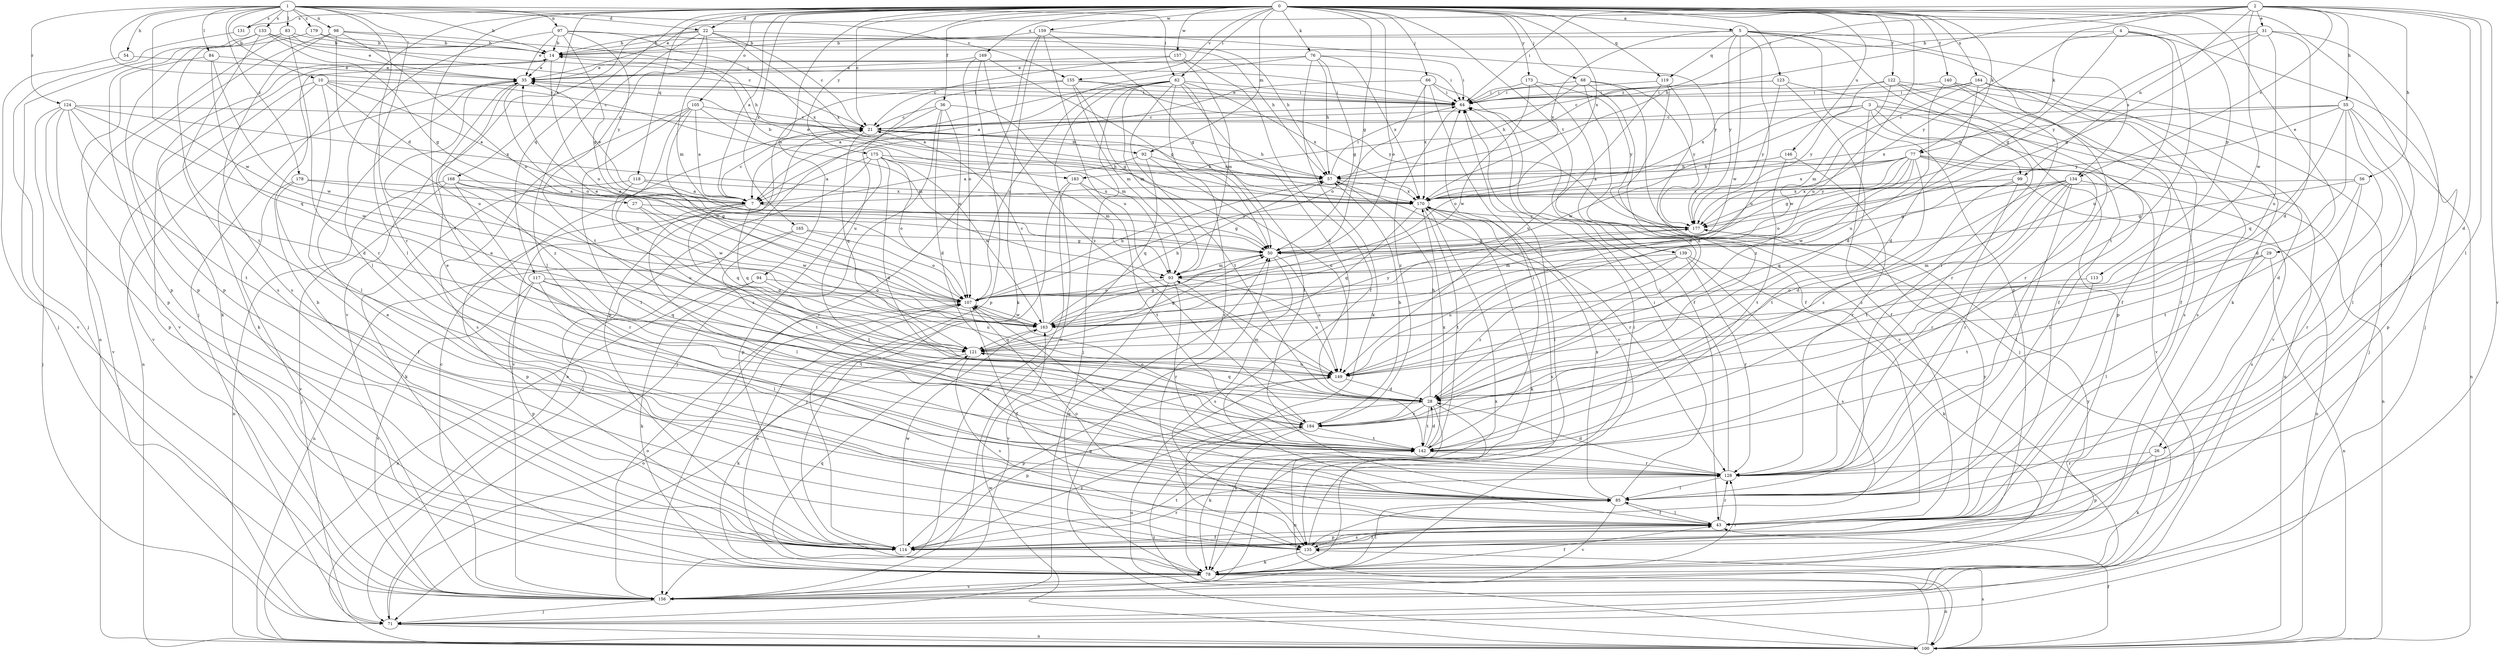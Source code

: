 strict digraph  {
0;
1;
2;
3;
4;
5;
7;
10;
14;
21;
22;
26;
27;
28;
29;
31;
35;
36;
43;
50;
54;
55;
56;
57;
62;
64;
66;
68;
71;
76;
77;
78;
83;
84;
85;
92;
93;
94;
97;
98;
99;
100;
105;
107;
113;
114;
117;
118;
119;
121;
122;
123;
124;
128;
131;
133;
134;
135;
139;
140;
142;
146;
149;
155;
156;
157;
159;
163;
164;
165;
168;
169;
170;
173;
175;
177;
178;
179;
183;
184;
0 -> 5  [label=a];
0 -> 7  [label=a];
0 -> 21  [label=c];
0 -> 22  [label=d];
0 -> 29  [label=e];
0 -> 36  [label=f];
0 -> 43  [label=f];
0 -> 50  [label=g];
0 -> 62  [label=i];
0 -> 66  [label=j];
0 -> 68  [label=j];
0 -> 71  [label=j];
0 -> 76  [label=k];
0 -> 77  [label=k];
0 -> 92  [label=m];
0 -> 94  [label=n];
0 -> 105  [label=o];
0 -> 107  [label=o];
0 -> 113  [label=p];
0 -> 117  [label=q];
0 -> 118  [label=q];
0 -> 119  [label=q];
0 -> 122  [label=r];
0 -> 123  [label=r];
0 -> 131  [label=s];
0 -> 139  [label=t];
0 -> 140  [label=t];
0 -> 142  [label=t];
0 -> 146  [label=u];
0 -> 149  [label=u];
0 -> 155  [label=v];
0 -> 157  [label=w];
0 -> 159  [label=w];
0 -> 164  [label=x];
0 -> 165  [label=x];
0 -> 168  [label=x];
0 -> 169  [label=x];
0 -> 170  [label=x];
0 -> 173  [label=y];
0 -> 175  [label=y];
1 -> 10  [label=b];
1 -> 14  [label=b];
1 -> 22  [label=d];
1 -> 54  [label=h];
1 -> 62  [label=i];
1 -> 83  [label=l];
1 -> 84  [label=l];
1 -> 85  [label=l];
1 -> 97  [label=n];
1 -> 98  [label=n];
1 -> 124  [label=r];
1 -> 128  [label=r];
1 -> 131  [label=s];
1 -> 133  [label=s];
1 -> 155  [label=v];
1 -> 163  [label=w];
1 -> 178  [label=z];
1 -> 179  [label=z];
1 -> 183  [label=z];
2 -> 26  [label=d];
2 -> 31  [label=e];
2 -> 35  [label=e];
2 -> 55  [label=h];
2 -> 56  [label=h];
2 -> 57  [label=h];
2 -> 64  [label=i];
2 -> 77  [label=k];
2 -> 85  [label=l];
2 -> 99  [label=n];
2 -> 134  [label=s];
2 -> 156  [label=v];
2 -> 163  [label=w];
2 -> 183  [label=z];
3 -> 21  [label=c];
3 -> 26  [label=d];
3 -> 43  [label=f];
3 -> 99  [label=n];
3 -> 100  [label=n];
3 -> 107  [label=o];
3 -> 156  [label=v];
3 -> 163  [label=w];
4 -> 14  [label=b];
4 -> 50  [label=g];
4 -> 71  [label=j];
4 -> 142  [label=t];
4 -> 149  [label=u];
4 -> 177  [label=y];
5 -> 14  [label=b];
5 -> 78  [label=k];
5 -> 85  [label=l];
5 -> 114  [label=p];
5 -> 119  [label=q];
5 -> 134  [label=s];
5 -> 149  [label=u];
5 -> 163  [label=w];
5 -> 170  [label=x];
5 -> 177  [label=y];
7 -> 21  [label=c];
7 -> 35  [label=e];
7 -> 50  [label=g];
7 -> 85  [label=l];
7 -> 114  [label=p];
7 -> 121  [label=q];
7 -> 142  [label=t];
10 -> 7  [label=a];
10 -> 21  [label=c];
10 -> 27  [label=d];
10 -> 64  [label=i];
10 -> 85  [label=l];
10 -> 100  [label=n];
10 -> 156  [label=v];
14 -> 35  [label=e];
14 -> 64  [label=i];
14 -> 78  [label=k];
14 -> 107  [label=o];
14 -> 156  [label=v];
21 -> 57  [label=h];
21 -> 92  [label=m];
21 -> 121  [label=q];
21 -> 156  [label=v];
21 -> 170  [label=x];
22 -> 14  [label=b];
22 -> 21  [label=c];
22 -> 57  [label=h];
22 -> 85  [label=l];
22 -> 93  [label=m];
22 -> 142  [label=t];
22 -> 156  [label=v];
22 -> 170  [label=x];
26 -> 78  [label=k];
26 -> 114  [label=p];
26 -> 128  [label=r];
27 -> 121  [label=q];
27 -> 163  [label=w];
27 -> 177  [label=y];
28 -> 57  [label=h];
28 -> 78  [label=k];
28 -> 93  [label=m];
28 -> 100  [label=n];
28 -> 114  [label=p];
28 -> 121  [label=q];
28 -> 142  [label=t];
28 -> 184  [label=z];
29 -> 85  [label=l];
29 -> 93  [label=m];
29 -> 100  [label=n];
29 -> 142  [label=t];
31 -> 14  [label=b];
31 -> 28  [label=d];
31 -> 43  [label=f];
31 -> 50  [label=g];
31 -> 149  [label=u];
31 -> 177  [label=y];
35 -> 64  [label=i];
35 -> 78  [label=k];
35 -> 107  [label=o];
35 -> 184  [label=z];
36 -> 21  [label=c];
36 -> 28  [label=d];
36 -> 71  [label=j];
36 -> 93  [label=m];
36 -> 100  [label=n];
36 -> 107  [label=o];
43 -> 85  [label=l];
43 -> 107  [label=o];
43 -> 114  [label=p];
43 -> 128  [label=r];
43 -> 135  [label=s];
43 -> 177  [label=y];
50 -> 93  [label=m];
50 -> 135  [label=s];
50 -> 149  [label=u];
54 -> 35  [label=e];
54 -> 156  [label=v];
55 -> 21  [label=c];
55 -> 28  [label=d];
55 -> 85  [label=l];
55 -> 100  [label=n];
55 -> 114  [label=p];
55 -> 121  [label=q];
55 -> 170  [label=x];
55 -> 177  [label=y];
56 -> 50  [label=g];
56 -> 128  [label=r];
56 -> 142  [label=t];
56 -> 170  [label=x];
57 -> 35  [label=e];
57 -> 64  [label=i];
57 -> 128  [label=r];
57 -> 170  [label=x];
62 -> 7  [label=a];
62 -> 28  [label=d];
62 -> 64  [label=i];
62 -> 71  [label=j];
62 -> 85  [label=l];
62 -> 93  [label=m];
62 -> 107  [label=o];
62 -> 135  [label=s];
62 -> 142  [label=t];
62 -> 156  [label=v];
62 -> 170  [label=x];
64 -> 21  [label=c];
64 -> 35  [label=e];
64 -> 184  [label=z];
66 -> 7  [label=a];
66 -> 43  [label=f];
66 -> 64  [label=i];
66 -> 107  [label=o];
66 -> 156  [label=v];
66 -> 170  [label=x];
68 -> 28  [label=d];
68 -> 57  [label=h];
68 -> 64  [label=i];
68 -> 71  [label=j];
68 -> 156  [label=v];
68 -> 177  [label=y];
71 -> 100  [label=n];
71 -> 107  [label=o];
76 -> 7  [label=a];
76 -> 35  [label=e];
76 -> 50  [label=g];
76 -> 57  [label=h];
76 -> 64  [label=i];
76 -> 78  [label=k];
76 -> 170  [label=x];
77 -> 7  [label=a];
77 -> 50  [label=g];
77 -> 57  [label=h];
77 -> 85  [label=l];
77 -> 100  [label=n];
77 -> 107  [label=o];
77 -> 128  [label=r];
77 -> 142  [label=t];
77 -> 163  [label=w];
77 -> 170  [label=x];
77 -> 177  [label=y];
78 -> 43  [label=f];
78 -> 50  [label=g];
78 -> 64  [label=i];
78 -> 85  [label=l];
78 -> 100  [label=n];
78 -> 107  [label=o];
78 -> 121  [label=q];
78 -> 128  [label=r];
78 -> 156  [label=v];
78 -> 177  [label=y];
83 -> 14  [label=b];
83 -> 64  [label=i];
83 -> 100  [label=n];
83 -> 114  [label=p];
83 -> 128  [label=r];
84 -> 35  [label=e];
84 -> 114  [label=p];
84 -> 121  [label=q];
84 -> 163  [label=w];
85 -> 43  [label=f];
85 -> 64  [label=i];
85 -> 156  [label=v];
85 -> 170  [label=x];
92 -> 7  [label=a];
92 -> 57  [label=h];
92 -> 121  [label=q];
92 -> 149  [label=u];
93 -> 107  [label=o];
93 -> 128  [label=r];
93 -> 149  [label=u];
93 -> 156  [label=v];
94 -> 78  [label=k];
94 -> 100  [label=n];
94 -> 107  [label=o];
94 -> 149  [label=u];
97 -> 14  [label=b];
97 -> 35  [label=e];
97 -> 50  [label=g];
97 -> 57  [label=h];
97 -> 85  [label=l];
97 -> 170  [label=x];
97 -> 177  [label=y];
98 -> 14  [label=b];
98 -> 57  [label=h];
98 -> 107  [label=o];
98 -> 114  [label=p];
98 -> 135  [label=s];
98 -> 149  [label=u];
99 -> 100  [label=n];
99 -> 121  [label=q];
99 -> 128  [label=r];
99 -> 170  [label=x];
99 -> 184  [label=z];
100 -> 43  [label=f];
100 -> 50  [label=g];
100 -> 135  [label=s];
100 -> 149  [label=u];
100 -> 163  [label=w];
100 -> 184  [label=z];
105 -> 7  [label=a];
105 -> 21  [label=c];
105 -> 85  [label=l];
105 -> 93  [label=m];
105 -> 121  [label=q];
105 -> 135  [label=s];
105 -> 163  [label=w];
107 -> 35  [label=e];
107 -> 43  [label=f];
107 -> 57  [label=h];
107 -> 163  [label=w];
113 -> 85  [label=l];
113 -> 107  [label=o];
114 -> 14  [label=b];
114 -> 43  [label=f];
114 -> 128  [label=r];
114 -> 142  [label=t];
114 -> 163  [label=w];
114 -> 184  [label=z];
117 -> 85  [label=l];
117 -> 107  [label=o];
117 -> 114  [label=p];
117 -> 121  [label=q];
117 -> 142  [label=t];
117 -> 156  [label=v];
118 -> 7  [label=a];
118 -> 78  [label=k];
118 -> 170  [label=x];
118 -> 184  [label=z];
119 -> 28  [label=d];
119 -> 64  [label=i];
119 -> 149  [label=u];
119 -> 184  [label=z];
121 -> 50  [label=g];
121 -> 78  [label=k];
121 -> 135  [label=s];
121 -> 149  [label=u];
122 -> 64  [label=i];
122 -> 71  [label=j];
122 -> 93  [label=m];
122 -> 114  [label=p];
122 -> 135  [label=s];
122 -> 177  [label=y];
123 -> 21  [label=c];
123 -> 28  [label=d];
123 -> 43  [label=f];
123 -> 64  [label=i];
123 -> 177  [label=y];
124 -> 21  [label=c];
124 -> 28  [label=d];
124 -> 71  [label=j];
124 -> 114  [label=p];
124 -> 142  [label=t];
124 -> 156  [label=v];
124 -> 163  [label=w];
124 -> 170  [label=x];
128 -> 28  [label=d];
128 -> 64  [label=i];
128 -> 85  [label=l];
128 -> 107  [label=o];
131 -> 71  [label=j];
133 -> 14  [label=b];
133 -> 35  [label=e];
133 -> 50  [label=g];
133 -> 71  [label=j];
133 -> 114  [label=p];
133 -> 135  [label=s];
134 -> 28  [label=d];
134 -> 50  [label=g];
134 -> 85  [label=l];
134 -> 128  [label=r];
134 -> 135  [label=s];
134 -> 142  [label=t];
134 -> 170  [label=x];
134 -> 184  [label=z];
135 -> 35  [label=e];
135 -> 43  [label=f];
135 -> 64  [label=i];
135 -> 78  [label=k];
139 -> 78  [label=k];
139 -> 93  [label=m];
139 -> 128  [label=r];
139 -> 135  [label=s];
139 -> 149  [label=u];
139 -> 184  [label=z];
140 -> 43  [label=f];
140 -> 64  [label=i];
140 -> 128  [label=r];
140 -> 149  [label=u];
140 -> 156  [label=v];
142 -> 28  [label=d];
142 -> 35  [label=e];
142 -> 64  [label=i];
142 -> 128  [label=r];
142 -> 170  [label=x];
146 -> 57  [label=h];
146 -> 128  [label=r];
146 -> 142  [label=t];
149 -> 28  [label=d];
149 -> 114  [label=p];
155 -> 50  [label=g];
155 -> 64  [label=i];
155 -> 93  [label=m];
155 -> 114  [label=p];
155 -> 149  [label=u];
155 -> 177  [label=y];
156 -> 21  [label=c];
156 -> 71  [label=j];
156 -> 107  [label=o];
156 -> 170  [label=x];
157 -> 21  [label=c];
157 -> 35  [label=e];
157 -> 43  [label=f];
157 -> 93  [label=m];
159 -> 14  [label=b];
159 -> 50  [label=g];
159 -> 78  [label=k];
159 -> 149  [label=u];
159 -> 156  [label=v];
159 -> 177  [label=y];
163 -> 21  [label=c];
163 -> 50  [label=g];
163 -> 57  [label=h];
163 -> 121  [label=q];
163 -> 177  [label=y];
164 -> 28  [label=d];
164 -> 43  [label=f];
164 -> 64  [label=i];
164 -> 128  [label=r];
164 -> 135  [label=s];
164 -> 163  [label=w];
164 -> 170  [label=x];
165 -> 50  [label=g];
165 -> 100  [label=n];
165 -> 107  [label=o];
165 -> 142  [label=t];
168 -> 7  [label=a];
168 -> 71  [label=j];
168 -> 100  [label=n];
168 -> 128  [label=r];
168 -> 149  [label=u];
168 -> 163  [label=w];
169 -> 35  [label=e];
169 -> 50  [label=g];
169 -> 107  [label=o];
169 -> 114  [label=p];
169 -> 184  [label=z];
170 -> 14  [label=b];
170 -> 78  [label=k];
170 -> 121  [label=q];
170 -> 135  [label=s];
170 -> 142  [label=t];
170 -> 177  [label=y];
173 -> 43  [label=f];
173 -> 64  [label=i];
173 -> 163  [label=w];
173 -> 177  [label=y];
175 -> 7  [label=a];
175 -> 28  [label=d];
175 -> 57  [label=h];
175 -> 71  [label=j];
175 -> 93  [label=m];
175 -> 107  [label=o];
175 -> 114  [label=p];
175 -> 163  [label=w];
177 -> 50  [label=g];
178 -> 7  [label=a];
178 -> 43  [label=f];
178 -> 50  [label=g];
178 -> 156  [label=v];
179 -> 14  [label=b];
179 -> 21  [label=c];
179 -> 142  [label=t];
183 -> 71  [label=j];
183 -> 142  [label=t];
183 -> 156  [label=v];
183 -> 170  [label=x];
184 -> 35  [label=e];
184 -> 57  [label=h];
184 -> 78  [label=k];
184 -> 107  [label=o];
184 -> 142  [label=t];
}
